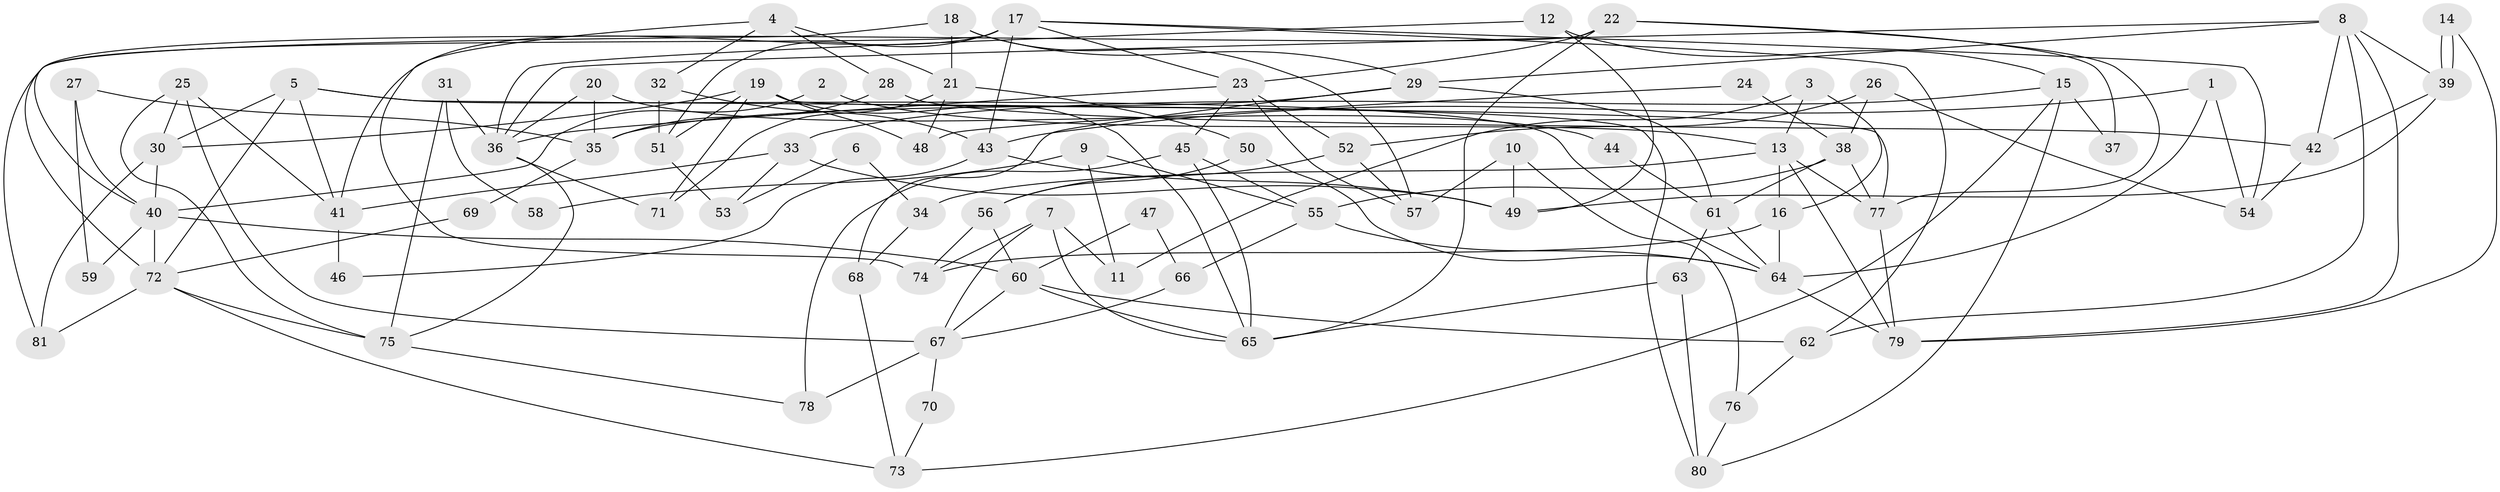 // Generated by graph-tools (version 1.1) at 2025/50/03/09/25 03:50:02]
// undirected, 81 vertices, 162 edges
graph export_dot {
graph [start="1"]
  node [color=gray90,style=filled];
  1;
  2;
  3;
  4;
  5;
  6;
  7;
  8;
  9;
  10;
  11;
  12;
  13;
  14;
  15;
  16;
  17;
  18;
  19;
  20;
  21;
  22;
  23;
  24;
  25;
  26;
  27;
  28;
  29;
  30;
  31;
  32;
  33;
  34;
  35;
  36;
  37;
  38;
  39;
  40;
  41;
  42;
  43;
  44;
  45;
  46;
  47;
  48;
  49;
  50;
  51;
  52;
  53;
  54;
  55;
  56;
  57;
  58;
  59;
  60;
  61;
  62;
  63;
  64;
  65;
  66;
  67;
  68;
  69;
  70;
  71;
  72;
  73;
  74;
  75;
  76;
  77;
  78;
  79;
  80;
  81;
  1 -- 54;
  1 -- 43;
  1 -- 64;
  2 -- 13;
  2 -- 40;
  3 -- 16;
  3 -- 13;
  3 -- 11;
  4 -- 74;
  4 -- 32;
  4 -- 21;
  4 -- 28;
  5 -- 72;
  5 -- 64;
  5 -- 30;
  5 -- 41;
  5 -- 77;
  6 -- 34;
  6 -- 53;
  7 -- 65;
  7 -- 74;
  7 -- 11;
  7 -- 67;
  8 -- 62;
  8 -- 36;
  8 -- 29;
  8 -- 39;
  8 -- 42;
  8 -- 79;
  9 -- 55;
  9 -- 11;
  9 -- 58;
  10 -- 76;
  10 -- 57;
  10 -- 49;
  12 -- 49;
  12 -- 36;
  12 -- 15;
  13 -- 79;
  13 -- 77;
  13 -- 16;
  13 -- 34;
  14 -- 79;
  14 -- 39;
  14 -- 39;
  15 -- 33;
  15 -- 37;
  15 -- 73;
  15 -- 80;
  16 -- 64;
  16 -- 74;
  17 -- 23;
  17 -- 72;
  17 -- 41;
  17 -- 43;
  17 -- 51;
  17 -- 54;
  17 -- 62;
  18 -- 29;
  18 -- 21;
  18 -- 40;
  18 -- 57;
  19 -- 65;
  19 -- 80;
  19 -- 30;
  19 -- 48;
  19 -- 51;
  19 -- 71;
  20 -- 36;
  20 -- 35;
  20 -- 44;
  21 -- 71;
  21 -- 48;
  21 -- 50;
  22 -- 65;
  22 -- 77;
  22 -- 23;
  22 -- 37;
  22 -- 81;
  23 -- 52;
  23 -- 36;
  23 -- 45;
  23 -- 57;
  24 -- 38;
  24 -- 48;
  25 -- 41;
  25 -- 30;
  25 -- 67;
  25 -- 75;
  26 -- 52;
  26 -- 54;
  26 -- 38;
  27 -- 35;
  27 -- 40;
  27 -- 59;
  28 -- 42;
  28 -- 35;
  29 -- 61;
  29 -- 35;
  29 -- 68;
  30 -- 40;
  30 -- 81;
  31 -- 75;
  31 -- 36;
  31 -- 58;
  32 -- 43;
  32 -- 51;
  33 -- 41;
  33 -- 49;
  33 -- 53;
  34 -- 68;
  35 -- 69;
  36 -- 75;
  36 -- 71;
  38 -- 77;
  38 -- 55;
  38 -- 61;
  39 -- 42;
  39 -- 49;
  40 -- 59;
  40 -- 60;
  40 -- 72;
  41 -- 46;
  42 -- 54;
  43 -- 49;
  43 -- 46;
  44 -- 61;
  45 -- 78;
  45 -- 55;
  45 -- 65;
  47 -- 66;
  47 -- 60;
  50 -- 64;
  50 -- 56;
  51 -- 53;
  52 -- 56;
  52 -- 57;
  55 -- 64;
  55 -- 66;
  56 -- 60;
  56 -- 74;
  60 -- 67;
  60 -- 62;
  60 -- 65;
  61 -- 64;
  61 -- 63;
  62 -- 76;
  63 -- 65;
  63 -- 80;
  64 -- 79;
  66 -- 67;
  67 -- 70;
  67 -- 78;
  68 -- 73;
  69 -- 72;
  70 -- 73;
  72 -- 81;
  72 -- 73;
  72 -- 75;
  75 -- 78;
  76 -- 80;
  77 -- 79;
}
